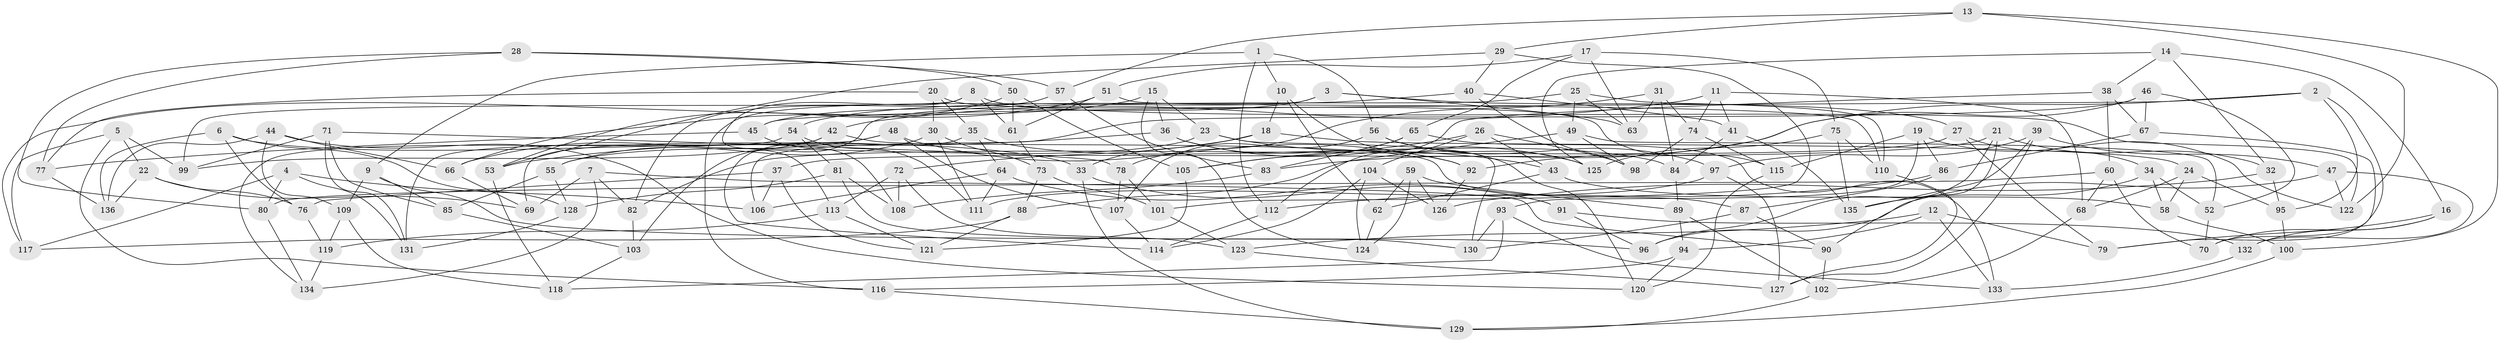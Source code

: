 // coarse degree distribution, {4: 0.4186046511627907, 6: 0.5116279069767442, 5: 0.06976744186046512}
// Generated by graph-tools (version 1.1) at 2025/24/03/03/25 07:24:29]
// undirected, 136 vertices, 272 edges
graph export_dot {
graph [start="1"]
  node [color=gray90,style=filled];
  1;
  2;
  3;
  4;
  5;
  6;
  7;
  8;
  9;
  10;
  11;
  12;
  13;
  14;
  15;
  16;
  17;
  18;
  19;
  20;
  21;
  22;
  23;
  24;
  25;
  26;
  27;
  28;
  29;
  30;
  31;
  32;
  33;
  34;
  35;
  36;
  37;
  38;
  39;
  40;
  41;
  42;
  43;
  44;
  45;
  46;
  47;
  48;
  49;
  50;
  51;
  52;
  53;
  54;
  55;
  56;
  57;
  58;
  59;
  60;
  61;
  62;
  63;
  64;
  65;
  66;
  67;
  68;
  69;
  70;
  71;
  72;
  73;
  74;
  75;
  76;
  77;
  78;
  79;
  80;
  81;
  82;
  83;
  84;
  85;
  86;
  87;
  88;
  89;
  90;
  91;
  92;
  93;
  94;
  95;
  96;
  97;
  98;
  99;
  100;
  101;
  102;
  103;
  104;
  105;
  106;
  107;
  108;
  109;
  110;
  111;
  112;
  113;
  114;
  115;
  116;
  117;
  118;
  119;
  120;
  121;
  122;
  123;
  124;
  125;
  126;
  127;
  128;
  129;
  130;
  131;
  132;
  133;
  134;
  135;
  136;
  1 -- 9;
  1 -- 10;
  1 -- 56;
  1 -- 112;
  2 -- 45;
  2 -- 95;
  2 -- 79;
  2 -- 83;
  3 -- 27;
  3 -- 45;
  3 -- 116;
  3 -- 63;
  4 -- 80;
  4 -- 106;
  4 -- 131;
  4 -- 117;
  5 -- 22;
  5 -- 116;
  5 -- 117;
  5 -- 99;
  6 -- 33;
  6 -- 136;
  6 -- 128;
  6 -- 76;
  7 -- 90;
  7 -- 82;
  7 -- 134;
  7 -- 69;
  8 -- 99;
  8 -- 61;
  8 -- 122;
  8 -- 113;
  9 -- 109;
  9 -- 96;
  9 -- 85;
  10 -- 120;
  10 -- 62;
  10 -- 18;
  11 -- 41;
  11 -- 42;
  11 -- 74;
  11 -- 68;
  12 -- 133;
  12 -- 123;
  12 -- 94;
  12 -- 79;
  13 -- 29;
  13 -- 57;
  13 -- 122;
  13 -- 100;
  14 -- 38;
  14 -- 125;
  14 -- 32;
  14 -- 16;
  15 -- 117;
  15 -- 23;
  15 -- 124;
  15 -- 36;
  16 -- 132;
  16 -- 79;
  16 -- 70;
  17 -- 51;
  17 -- 65;
  17 -- 63;
  17 -- 75;
  18 -- 72;
  18 -- 33;
  18 -- 24;
  19 -- 86;
  19 -- 93;
  19 -- 115;
  19 -- 122;
  20 -- 35;
  20 -- 77;
  20 -- 115;
  20 -- 30;
  21 -- 37;
  21 -- 96;
  21 -- 90;
  21 -- 32;
  22 -- 69;
  22 -- 136;
  22 -- 76;
  23 -- 55;
  23 -- 43;
  23 -- 130;
  24 -- 95;
  24 -- 68;
  24 -- 58;
  25 -- 110;
  25 -- 63;
  25 -- 103;
  25 -- 49;
  26 -- 104;
  26 -- 105;
  26 -- 98;
  26 -- 43;
  27 -- 82;
  27 -- 79;
  27 -- 34;
  28 -- 50;
  28 -- 77;
  28 -- 57;
  28 -- 80;
  29 -- 101;
  29 -- 53;
  29 -- 40;
  30 -- 73;
  30 -- 111;
  30 -- 55;
  31 -- 74;
  31 -- 84;
  31 -- 63;
  31 -- 78;
  32 -- 126;
  32 -- 95;
  33 -- 91;
  33 -- 129;
  34 -- 135;
  34 -- 58;
  34 -- 52;
  35 -- 114;
  35 -- 84;
  35 -- 64;
  36 -- 53;
  36 -- 125;
  36 -- 92;
  37 -- 76;
  37 -- 106;
  37 -- 121;
  38 -- 112;
  38 -- 60;
  38 -- 67;
  39 -- 127;
  39 -- 97;
  39 -- 47;
  39 -- 135;
  40 -- 41;
  40 -- 98;
  40 -- 54;
  41 -- 135;
  41 -- 84;
  42 -- 99;
  42 -- 87;
  42 -- 131;
  43 -- 58;
  43 -- 62;
  44 -- 109;
  44 -- 120;
  44 -- 136;
  44 -- 66;
  45 -- 77;
  45 -- 108;
  46 -- 52;
  46 -- 67;
  46 -- 92;
  46 -- 106;
  47 -- 96;
  47 -- 132;
  47 -- 122;
  48 -- 92;
  48 -- 69;
  48 -- 66;
  48 -- 107;
  49 -- 52;
  49 -- 88;
  49 -- 98;
  50 -- 105;
  50 -- 61;
  50 -- 53;
  51 -- 61;
  51 -- 110;
  51 -- 66;
  52 -- 70;
  53 -- 118;
  54 -- 111;
  54 -- 81;
  54 -- 134;
  55 -- 85;
  55 -- 128;
  56 -- 97;
  56 -- 125;
  56 -- 107;
  57 -- 83;
  57 -- 82;
  58 -- 100;
  59 -- 124;
  59 -- 62;
  59 -- 126;
  59 -- 89;
  60 -- 80;
  60 -- 70;
  60 -- 68;
  61 -- 73;
  62 -- 124;
  64 -- 106;
  64 -- 91;
  64 -- 111;
  65 -- 83;
  65 -- 133;
  65 -- 105;
  66 -- 69;
  67 -- 70;
  67 -- 86;
  68 -- 102;
  71 -- 99;
  71 -- 85;
  71 -- 78;
  71 -- 131;
  72 -- 108;
  72 -- 113;
  72 -- 123;
  73 -- 101;
  73 -- 88;
  74 -- 115;
  74 -- 98;
  75 -- 135;
  75 -- 125;
  75 -- 110;
  76 -- 119;
  77 -- 136;
  78 -- 107;
  78 -- 101;
  80 -- 134;
  81 -- 130;
  81 -- 128;
  81 -- 108;
  82 -- 103;
  83 -- 108;
  84 -- 89;
  85 -- 103;
  86 -- 87;
  86 -- 112;
  87 -- 130;
  87 -- 90;
  88 -- 121;
  88 -- 117;
  89 -- 102;
  89 -- 94;
  90 -- 102;
  91 -- 132;
  91 -- 96;
  92 -- 126;
  93 -- 130;
  93 -- 118;
  93 -- 133;
  94 -- 120;
  94 -- 116;
  95 -- 100;
  97 -- 127;
  97 -- 111;
  100 -- 129;
  101 -- 123;
  102 -- 129;
  103 -- 118;
  104 -- 124;
  104 -- 126;
  104 -- 114;
  105 -- 121;
  107 -- 114;
  109 -- 118;
  109 -- 119;
  110 -- 127;
  112 -- 114;
  113 -- 121;
  113 -- 119;
  115 -- 120;
  116 -- 129;
  119 -- 134;
  123 -- 127;
  128 -- 131;
  132 -- 133;
}
